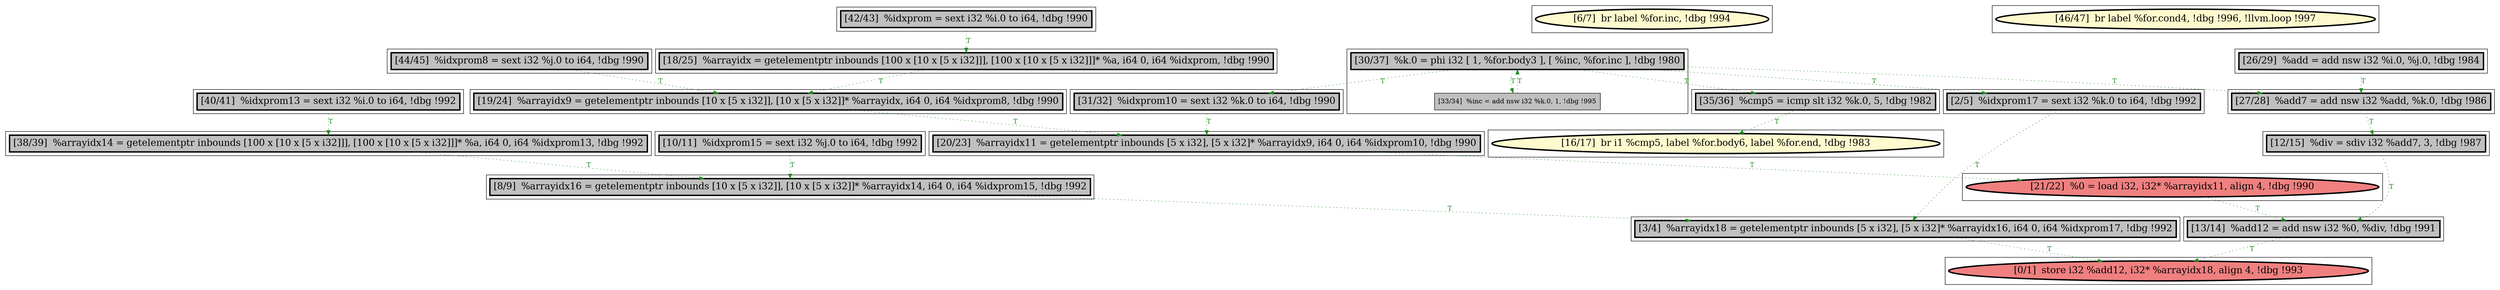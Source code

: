 
digraph G {



node321->node315 [style=dotted,color=forestgreen,label="T",fontcolor=forestgreen ]
node315->node325 [style=dotted,color=forestgreen,label="T",fontcolor=forestgreen ]
node323->node324 [style=dotted,color=forestgreen,label="T",fontcolor=forestgreen ]
node323->node326 [style=dotted,color=forestgreen,label="T",fontcolor=forestgreen ]
node319->node328 [style=dotted,color=forestgreen,label="T",fontcolor=forestgreen ]
node317->node321 [style=dotted,color=forestgreen,label="T",fontcolor=forestgreen ]
node333->node316 [style=dotted,color=forestgreen,label="T",fontcolor=forestgreen ]
node322->node323 [style=dotted,color=forestgreen,label="T",fontcolor=forestgreen ]
node323->node313 [style=dotted,color=forestgreen,label="T",fontcolor=forestgreen ]
node331->node333 [style=dotted,color=forestgreen,label="T",fontcolor=forestgreen ]
node324->node335 [style=dotted,color=forestgreen,label="T",fontcolor=forestgreen ]
node329->node328 [style=dotted,color=forestgreen,label="T",fontcolor=forestgreen ]
node316->node312 [style=dotted,color=forestgreen,label="T",fontcolor=forestgreen ]
node326->node331 [style=dotted,color=forestgreen,label="T",fontcolor=forestgreen ]
node335->node316 [style=dotted,color=forestgreen,label="T",fontcolor=forestgreen ]
node328->node331 [style=dotted,color=forestgreen,label="T",fontcolor=forestgreen ]
node320->node330 [style=dotted,color=forestgreen,label="T",fontcolor=forestgreen ]
node318->node329 [style=dotted,color=forestgreen,label="T",fontcolor=forestgreen ]
node323->node320 [style=dotted,color=forestgreen,label="T",fontcolor=forestgreen ]
node323->node322 [style=dotted,color=forestgreen,label="T",fontcolor=forestgreen ]
node313->node325 [style=dotted,color=forestgreen,label="T",fontcolor=forestgreen ]
node327->node324 [style=dotted,color=forestgreen,label="T",fontcolor=forestgreen ]
node325->node312 [style=dotted,color=forestgreen,label="T",fontcolor=forestgreen ]
node334->node315 [style=dotted,color=forestgreen,label="T",fontcolor=forestgreen ]


subgraph cluster22 {


node335 [penwidth=3.0,fontsize=20,fillcolor=grey,label="[12/15]  %div = sdiv i32 %add7, 3, !dbg !987",shape=rectangle,style=filled ]



}

subgraph cluster20 {


node333 [penwidth=3.0,fontsize=20,fillcolor=lightcoral,label="[21/22]  %0 = load i32, i32* %arrayidx11, align 4, !dbg !990",shape=ellipse,style=filled ]



}

subgraph cluster18 {


node331 [penwidth=3.0,fontsize=20,fillcolor=grey,label="[20/23]  %arrayidx11 = getelementptr inbounds [5 x i32], [5 x i32]* %arrayidx9, i64 0, i64 %idxprom10, !dbg !990",shape=rectangle,style=filled ]



}

subgraph cluster16 {


node329 [penwidth=3.0,fontsize=20,fillcolor=grey,label="[18/25]  %arrayidx = getelementptr inbounds [100 x [10 x [5 x i32]]], [100 x [10 x [5 x i32]]]* %a, i64 0, i64 %idxprom, !dbg !990",shape=rectangle,style=filled ]



}

subgraph cluster17 {


node330 [penwidth=3.0,fontsize=20,fillcolor=lemonchiffon,label="[16/17]  br i1 %cmp5, label %for.body6, label %for.end, !dbg !983",shape=ellipse,style=filled ]



}

subgraph cluster4 {


node316 [penwidth=3.0,fontsize=20,fillcolor=grey,label="[13/14]  %add12 = add nsw i32 %0, %div, !dbg !991",shape=rectangle,style=filled ]



}

subgraph cluster3 {


node315 [penwidth=3.0,fontsize=20,fillcolor=grey,label="[8/9]  %arrayidx16 = getelementptr inbounds [10 x [5 x i32]], [10 x [5 x i32]]* %arrayidx14, i64 0, i64 %idxprom15, !dbg !992",shape=rectangle,style=filled ]



}

subgraph cluster2 {


node314 [penwidth=3.0,fontsize=20,fillcolor=lemonchiffon,label="[6/7]  br label %for.inc, !dbg !994",shape=ellipse,style=filled ]



}

subgraph cluster1 {


node313 [penwidth=3.0,fontsize=20,fillcolor=grey,label="[2/5]  %idxprom17 = sext i32 %k.0 to i64, !dbg !992",shape=rectangle,style=filled ]



}

subgraph cluster12 {


node325 [penwidth=3.0,fontsize=20,fillcolor=grey,label="[3/4]  %arrayidx18 = getelementptr inbounds [5 x i32], [5 x i32]* %arrayidx16, i64 0, i64 %idxprom17, !dbg !992",shape=rectangle,style=filled ]



}

subgraph cluster5 {


node317 [penwidth=3.0,fontsize=20,fillcolor=grey,label="[40/41]  %idxprom13 = sext i32 %i.0 to i64, !dbg !992",shape=rectangle,style=filled ]



}

subgraph cluster0 {


node312 [penwidth=3.0,fontsize=20,fillcolor=lightcoral,label="[0/1]  store i32 %add12, i32* %arrayidx18, align 4, !dbg !993",shape=ellipse,style=filled ]



}

subgraph cluster6 {


node318 [penwidth=3.0,fontsize=20,fillcolor=grey,label="[42/43]  %idxprom = sext i32 %i.0 to i64, !dbg !990",shape=rectangle,style=filled ]



}

subgraph cluster14 {


node327 [penwidth=3.0,fontsize=20,fillcolor=grey,label="[26/29]  %add = add nsw i32 %i.0, %j.0, !dbg !984",shape=rectangle,style=filled ]



}

subgraph cluster7 {


node319 [penwidth=3.0,fontsize=20,fillcolor=grey,label="[44/45]  %idxprom8 = sext i32 %j.0 to i64, !dbg !990",shape=rectangle,style=filled ]



}

subgraph cluster8 {


node320 [penwidth=3.0,fontsize=20,fillcolor=grey,label="[35/36]  %cmp5 = icmp slt i32 %k.0, 5, !dbg !982",shape=rectangle,style=filled ]



}

subgraph cluster21 {


node334 [penwidth=3.0,fontsize=20,fillcolor=grey,label="[10/11]  %idxprom15 = sext i32 %j.0 to i64, !dbg !992",shape=rectangle,style=filled ]



}

subgraph cluster9 {


node321 [penwidth=3.0,fontsize=20,fillcolor=grey,label="[38/39]  %arrayidx14 = getelementptr inbounds [100 x [10 x [5 x i32]]], [100 x [10 x [5 x i32]]]* %a, i64 0, i64 %idxprom13, !dbg !992",shape=rectangle,style=filled ]



}

subgraph cluster19 {


node332 [penwidth=3.0,fontsize=20,fillcolor=lemonchiffon,label="[46/47]  br label %for.cond4, !dbg !996, !llvm.loop !997",shape=ellipse,style=filled ]



}

subgraph cluster10 {


node323 [penwidth=3.0,fontsize=20,fillcolor=grey,label="[30/37]  %k.0 = phi i32 [ 1, %for.body3 ], [ %inc, %for.inc ], !dbg !980",shape=rectangle,style=filled ]
node322 [fillcolor=grey,label="[33/34]  %inc = add nsw i32 %k.0, 1, !dbg !995",shape=rectangle,style=filled ]



}

subgraph cluster11 {


node324 [penwidth=3.0,fontsize=20,fillcolor=grey,label="[27/28]  %add7 = add nsw i32 %add, %k.0, !dbg !986",shape=rectangle,style=filled ]



}

subgraph cluster13 {


node326 [penwidth=3.0,fontsize=20,fillcolor=grey,label="[31/32]  %idxprom10 = sext i32 %k.0 to i64, !dbg !990",shape=rectangle,style=filled ]



}

subgraph cluster15 {


node328 [penwidth=3.0,fontsize=20,fillcolor=grey,label="[19/24]  %arrayidx9 = getelementptr inbounds [10 x [5 x i32]], [10 x [5 x i32]]* %arrayidx, i64 0, i64 %idxprom8, !dbg !990",shape=rectangle,style=filled ]



}

}
